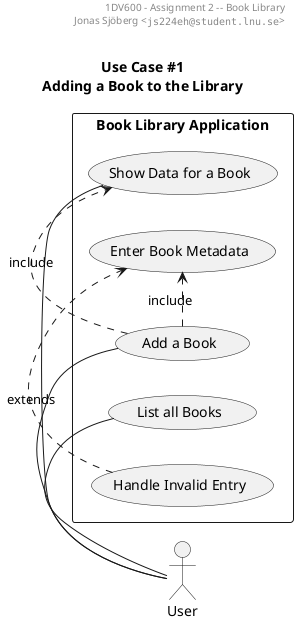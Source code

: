 ' ~~~~~~~~~~~~~~~~~~~~~~~~~~~~~~~~~~~~~~~~~~~~~~~~~
' 1DV600 -- Software Technology
' Assignment 2: Analysis, Design and Implementation
' ~~~~~~~~~~~~~~~~~~~~~~~~~~~~~~~~~~~~~~~~~~~~~~~~~
' Created by Jonas Sjöberg (js224eh) on 2017-02-18.
' Linnaeus University
' ""js224eh@student.lnu.se""
' ""http://www.jonasjberg.com""
' ""https://github.com/jonasjberg""

@startuml
' ______________________________________________________________________________
' ____ CONFIGURATION OPTIONS ___________________________________________________
' debug flag creates a 'svek.dot' and 'svek.svg' file in ~/
' !pragma svek_trace on

skinparam {
    monochrome true
    backgroundColor transparent
    classBackgroundColor transparent
    'style strictuml
}

' ______________________________________________________________________________
' ____ USECASE DIAGRAM _________________________________________________________

header
1DV600 - Assignment 2 -- Book Library
Jonas Sjöberg <""js224eh@student.lnu.se"">
end header

title \nUse Case #1\nAdding a Book to the Library

:User: as User

rectangle "Book Library Application" {
    (Handle Invalid Entry)          as (HandleInvalidEntry)
    (Add a Book)                    as (AddBook)
    (Enter Book Metadata)           as (EnterMetadata)
    (List all Books)                as (ListBooks)
    (Show Data for a Book)          as (ShowBookData)

    left to right direction
    User - AddBook
    User - ShowBookData
    User - ListBooks


    (AddBook) .> (EnterMetadata) : include
    (AddBook) .> (ShowBookData) : include
    (HandleInvalidEntry) .> (EnterMetadata) : extends
    ' (EnterMetadata) .> (ShowBookData) : include
}

/'
note right of AddBook
* * The application shall provide functionality
   for the user to add a book to the collection
   of books.
* * The application shall use the data provided
   by the user to create a book object that is
   stored in the application database.
end note
'/

/'
note right of ModifyBook
* The application shall provide means for the
user to modify a previously entered book, this
means modifying the metadata fields stored for
this particular book.
end note
'/

/'
note right of RemoveBook
* * The application shall provide functionality
   for the user to remove a book.
* * The application shall remove the corresponding
   book entry from the application database.
end note
'/

/'
note right of ListBooks
* The application shall provide a means of
visually displaying all stored books along
with their corresponding metadata in a table.
end note
'/

/'
note right of ShowBookData
* * The application shall provide functionality
   for the user to view all metadata stored for
   a certain book.
* * This view is used for "Modify existing Book".
end note
'/

@enduml
